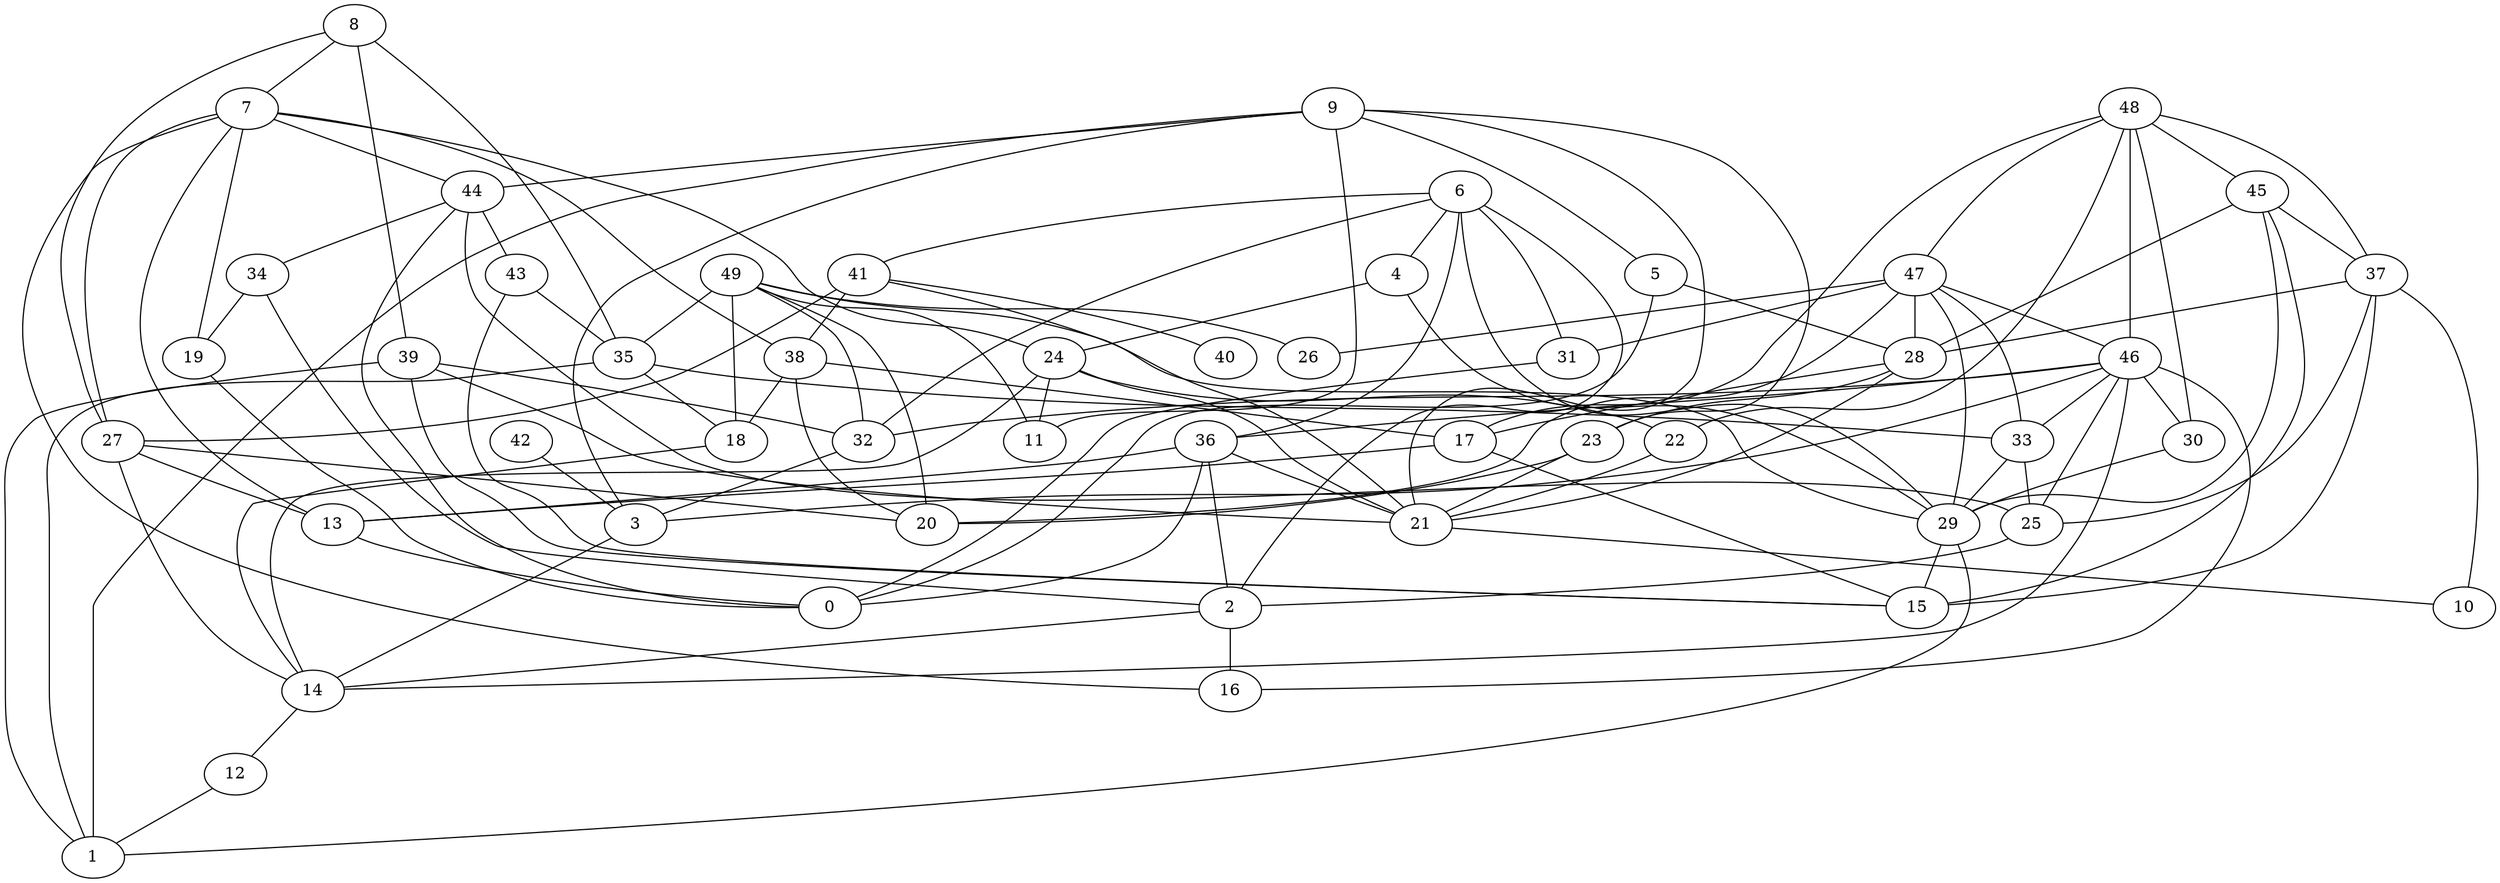 digraph GG_graph {

subgraph G_graph {
edge [color = black]
"43" -> "15" [dir = none]
"8" -> "27" [dir = none]
"9" -> "44" [dir = none]
"48" -> "37" [dir = none]
"7" -> "27" [dir = none]
"7" -> "24" [dir = none]
"38" -> "20" [dir = none]
"39" -> "1" [dir = none]
"18" -> "14" [dir = none]
"5" -> "28" [dir = none]
"37" -> "10" [dir = none]
"37" -> "25" [dir = none]
"37" -> "28" [dir = none]
"32" -> "3" [dir = none]
"36" -> "21" [dir = none]
"36" -> "2" [dir = none]
"36" -> "13" [dir = none]
"36" -> "0" [dir = none]
"46" -> "14" [dir = none]
"46" -> "36" [dir = none]
"46" -> "32" [dir = none]
"47" -> "26" [dir = none]
"47" -> "29" [dir = none]
"47" -> "31" [dir = none]
"47" -> "28" [dir = none]
"47" -> "46" [dir = none]
"35" -> "33" [dir = none]
"35" -> "1" [dir = none]
"44" -> "34" [dir = none]
"44" -> "0" [dir = none]
"42" -> "3" [dir = none]
"49" -> "11" [dir = none]
"49" -> "20" [dir = none]
"49" -> "35" [dir = none]
"49" -> "18" [dir = none]
"2" -> "16" [dir = none]
"23" -> "21" [dir = none]
"24" -> "22" [dir = none]
"24" -> "14" [dir = none]
"45" -> "15" [dir = none]
"45" -> "29" [dir = none]
"30" -> "29" [dir = none]
"6" -> "2" [dir = none]
"14" -> "12" [dir = none]
"34" -> "19" [dir = none]
"28" -> "17" [dir = none]
"41" -> "40" [dir = none]
"41" -> "21" [dir = none]
"4" -> "24" [dir = none]
"7" -> "19" [dir = none]
"17" -> "13" [dir = none]
"38" -> "18" [dir = none]
"8" -> "7" [dir = none]
"45" -> "28" [dir = none]
"6" -> "29" [dir = none]
"27" -> "20" [dir = none]
"27" -> "13" [dir = none]
"19" -> "0" [dir = none]
"23" -> "20" [dir = none]
"6" -> "31" [dir = none]
"47" -> "20" [dir = none]
"21" -> "10" [dir = none]
"48" -> "46" [dir = none]
"22" -> "21" [dir = none]
"39" -> "32" [dir = none]
"25" -> "2" [dir = none]
"4" -> "29" [dir = none]
"46" -> "16" [dir = none]
"41" -> "27" [dir = none]
"34" -> "2" [dir = none]
"29" -> "1" [dir = none]
"46" -> "30" [dir = none]
"46" -> "25" [dir = none]
"2" -> "14" [dir = none]
"47" -> "33" [dir = none]
"39" -> "21" [dir = none]
"29" -> "15" [dir = none]
"28" -> "23" [dir = none]
"8" -> "35" [dir = none]
"7" -> "38" [dir = none]
"45" -> "37" [dir = none]
"6" -> "36" [dir = none]
"41" -> "38" [dir = none]
"46" -> "33" [dir = none]
"6" -> "4" [dir = none]
"9" -> "21" [dir = none]
"7" -> "13" [dir = none]
"9" -> "11" [dir = none]
"46" -> "3" [dir = none]
"48" -> "22" [dir = none]
"38" -> "17" [dir = none]
"8" -> "39" [dir = none]
"7" -> "44" [dir = none]
"13" -> "0" [dir = none]
"49" -> "32" [dir = none]
"48" -> "45" [dir = none]
"12" -> "1" [dir = none]
"5" -> "0" [dir = none]
"6" -> "41" [dir = none]
"39" -> "15" [dir = none]
"9" -> "5" [dir = none]
"33" -> "29" [dir = none]
"37" -> "15" [dir = none]
"49" -> "29" [dir = none]
"44" -> "43" [dir = none]
"49" -> "26" [dir = none]
"48" -> "47" [dir = none]
"35" -> "18" [dir = none]
"17" -> "15" [dir = none]
"24" -> "21" [dir = none]
"9" -> "23" [dir = none]
"31" -> "0" [dir = none]
"3" -> "14" [dir = none]
"9" -> "1" [dir = none]
"6" -> "32" [dir = none]
"27" -> "14" [dir = none]
"28" -> "21" [dir = none]
"9" -> "3" [dir = none]
"48" -> "17" [dir = none]
"33" -> "25" [dir = none]
"48" -> "30" [dir = none]
"43" -> "35" [dir = none]
"24" -> "11" [dir = none]
"7" -> "16" [dir = none]
"44" -> "25" [dir = none]
}

}
